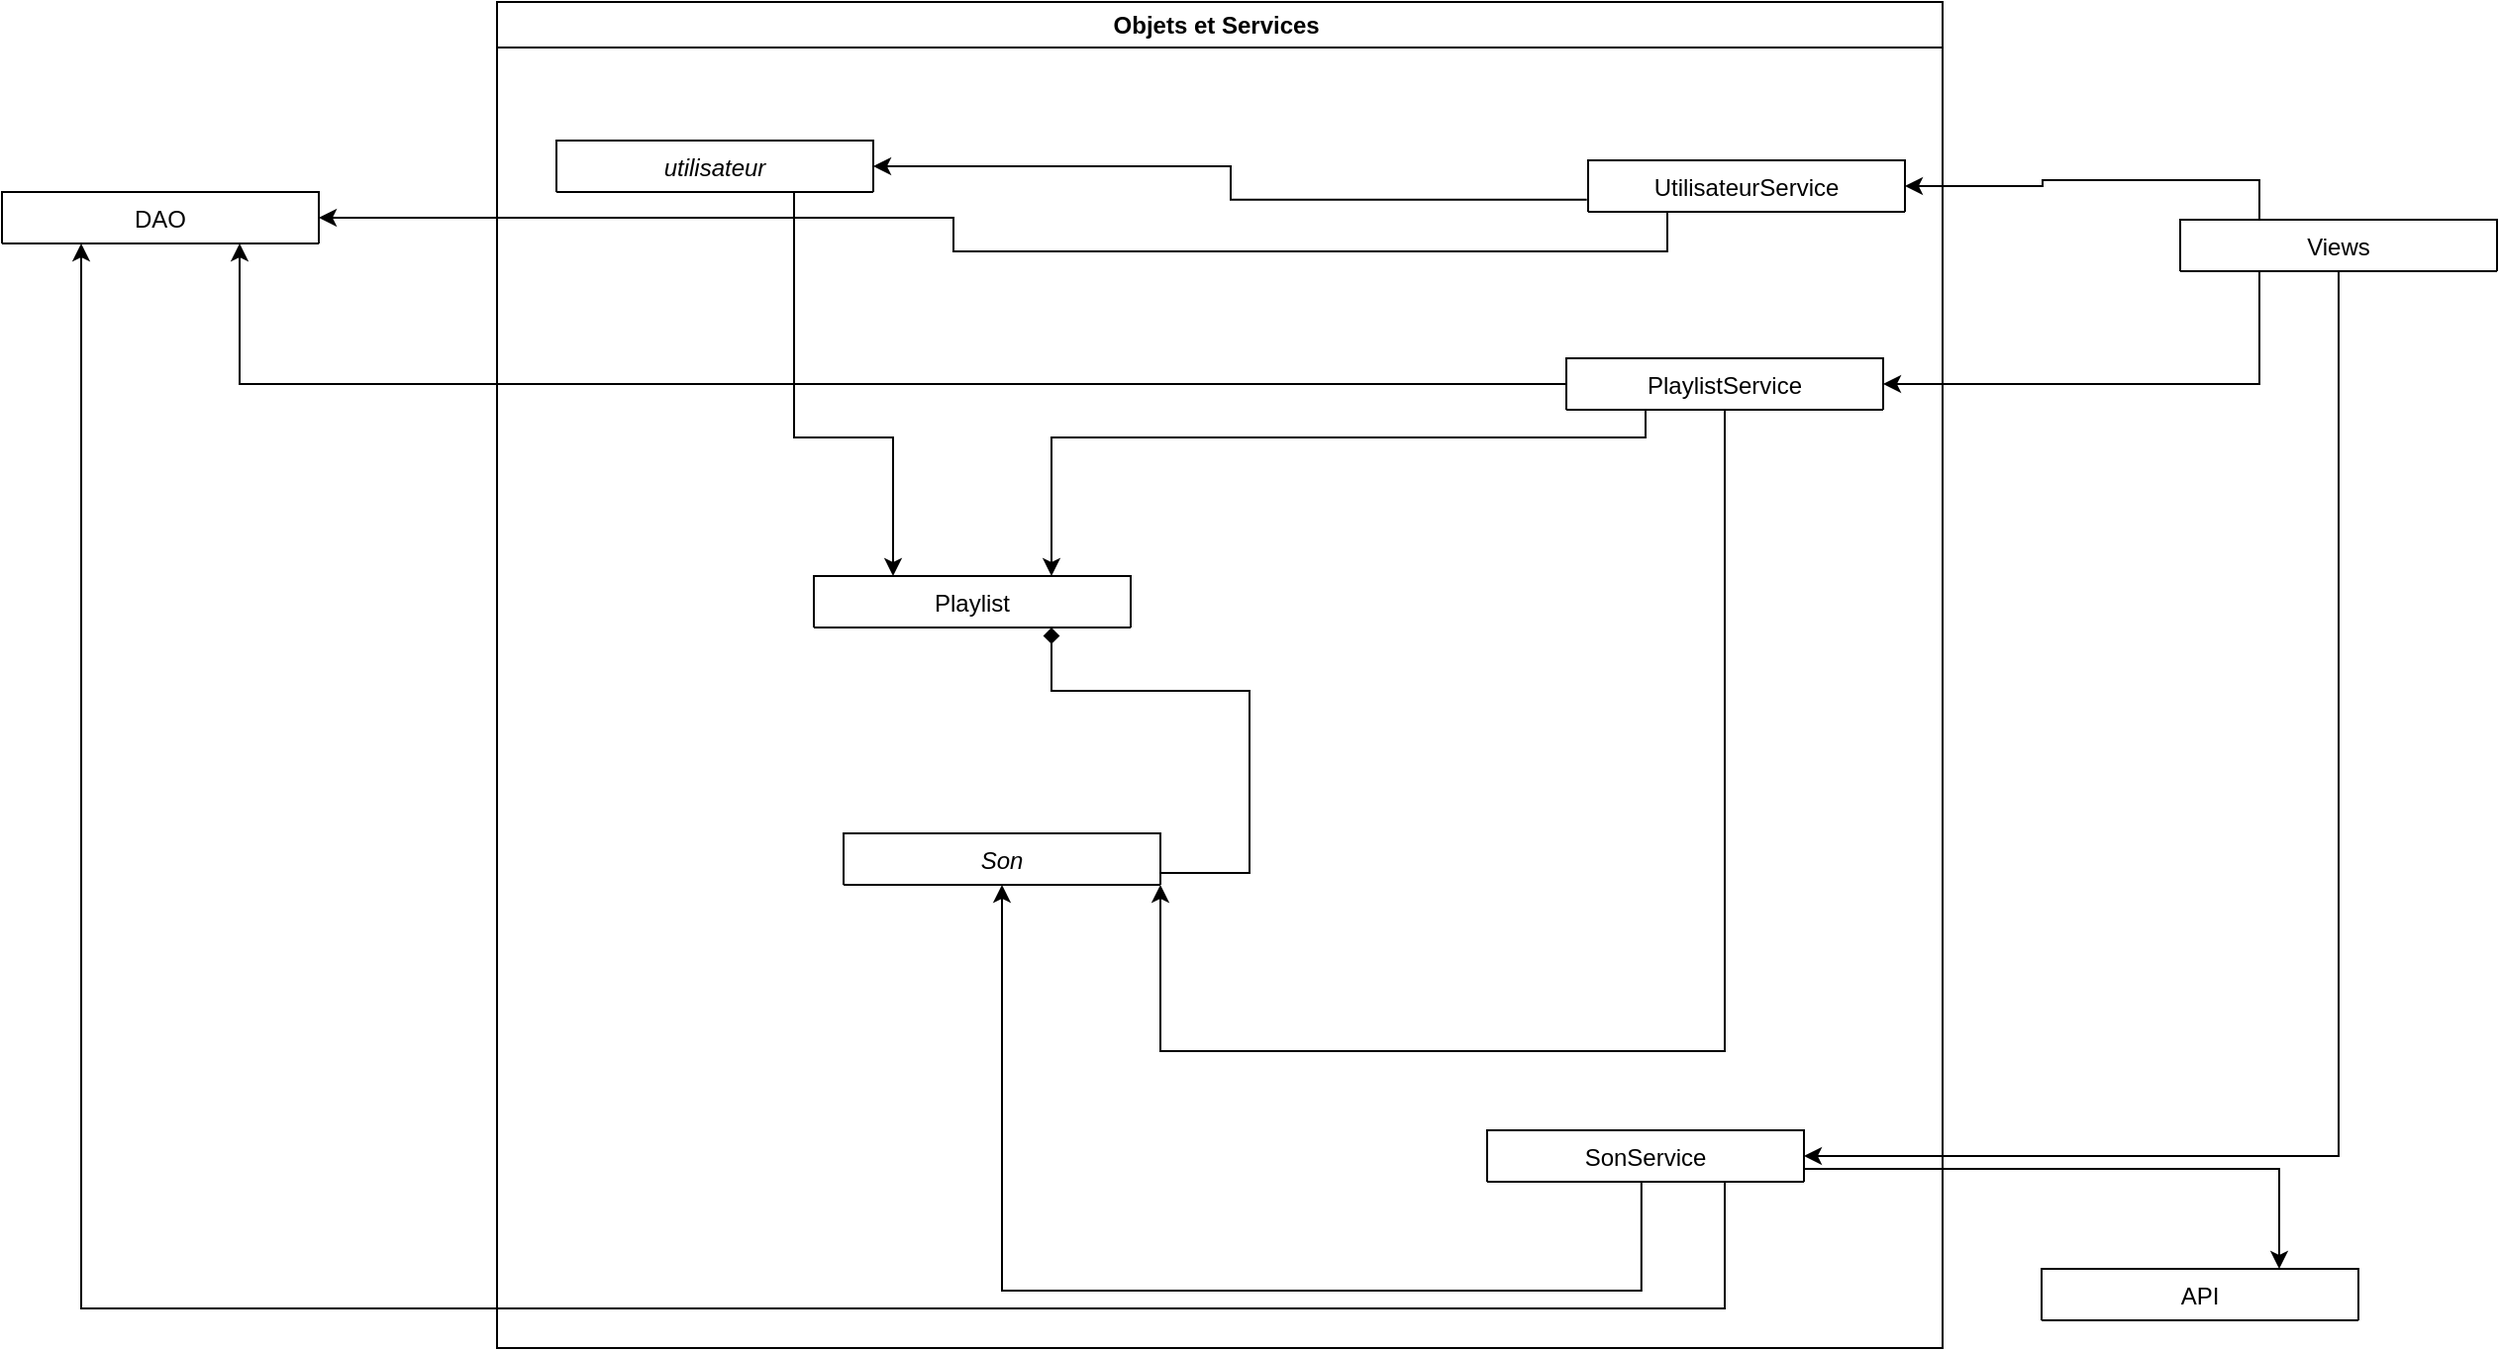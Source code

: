 <mxfile version="25.0.3">
  <diagram id="C5RBs43oDa-KdzZeNtuy" name="Page-1">
    <mxGraphModel dx="1793" dy="930" grid="1" gridSize="10" guides="1" tooltips="1" connect="1" arrows="1" fold="1" page="1" pageScale="1" pageWidth="827" pageHeight="1169" math="0" shadow="0">
      <root>
        <mxCell id="WIyWlLk6GJQsqaUBKTNV-0" />
        <mxCell id="WIyWlLk6GJQsqaUBKTNV-1" parent="WIyWlLk6GJQsqaUBKTNV-0" />
        <mxCell id="u3rmII7wA66VC7M0_gPZ-0" value="Son" style="swimlane;fontStyle=2;align=center;verticalAlign=top;childLayout=stackLayout;horizontal=1;startSize=26;horizontalStack=0;resizeParent=1;resizeLast=0;collapsible=1;marginBottom=0;rounded=0;shadow=0;strokeWidth=1;" vertex="1" collapsed="1" parent="WIyWlLk6GJQsqaUBKTNV-1">
          <mxGeometry x="595" y="840" width="160" height="26" as="geometry">
            <mxRectangle x="315" y="930" width="160" height="180" as="alternateBounds" />
          </mxGeometry>
        </mxCell>
        <mxCell id="u3rmII7wA66VC7M0_gPZ-1" value="id_son : int" style="text;align=left;verticalAlign=top;spacingLeft=4;spacingRight=4;overflow=hidden;rotatable=0;points=[[0,0.5],[1,0.5]];portConstraint=eastwest;rounded=0;shadow=0;html=0;" vertex="1" parent="u3rmII7wA66VC7M0_gPZ-0">
          <mxGeometry y="26" width="160" height="26" as="geometry" />
        </mxCell>
        <mxCell id="u3rmII7wA66VC7M0_gPZ-2" value="nom : str" style="text;align=left;verticalAlign=top;spacingLeft=4;spacingRight=4;overflow=hidden;rotatable=0;points=[[0,0.5],[1,0.5]];portConstraint=eastwest;rounded=0;shadow=0;html=0;" vertex="1" parent="u3rmII7wA66VC7M0_gPZ-0">
          <mxGeometry y="52" width="160" height="26" as="geometry" />
        </mxCell>
        <mxCell id="u3rmII7wA66VC7M0_gPZ-3" value="tags : list[str]&#xa;path_sotckage : Path()" style="text;align=left;verticalAlign=top;spacingLeft=4;spacingRight=4;overflow=hidden;rotatable=0;points=[[0,0.5],[1,0.5]];portConstraint=eastwest;rounded=0;shadow=0;html=0;" vertex="1" parent="u3rmII7wA66VC7M0_gPZ-0">
          <mxGeometry y="78" width="160" height="42" as="geometry" />
        </mxCell>
        <mxCell id="u3rmII7wA66VC7M0_gPZ-4" value="" style="line;html=1;strokeWidth=1;align=left;verticalAlign=middle;spacingTop=-1;spacingLeft=3;spacingRight=3;rotatable=0;labelPosition=right;points=[];portConstraint=eastwest;" vertex="1" parent="u3rmII7wA66VC7M0_gPZ-0">
          <mxGeometry y="120" width="160" height="8" as="geometry" />
        </mxCell>
        <mxCell id="u3rmII7wA66VC7M0_gPZ-5" value="__str__ : str" style="text;align=left;verticalAlign=top;spacingLeft=4;spacingRight=4;overflow=hidden;rotatable=0;points=[[0,0.5],[1,0.5]];portConstraint=eastwest;" vertex="1" parent="u3rmII7wA66VC7M0_gPZ-0">
          <mxGeometry y="128" width="160" height="26" as="geometry" />
        </mxCell>
        <mxCell id="u3rmII7wA66VC7M0_gPZ-6" value="__eq__ : bool" style="text;align=left;verticalAlign=top;spacingLeft=4;spacingRight=4;overflow=hidden;rotatable=0;points=[[0,0.5],[1,0.5]];portConstraint=eastwest;" vertex="1" parent="u3rmII7wA66VC7M0_gPZ-0">
          <mxGeometry y="154" width="160" height="26" as="geometry" />
        </mxCell>
        <mxCell id="u3rmII7wA66VC7M0_gPZ-7" style="edgeStyle=orthogonalEdgeStyle;rounded=0;orthogonalLoop=1;jettySize=auto;html=1;endArrow=diamond;endFill=1;exitX=1;exitY=0.5;exitDx=0;exitDy=0;entryX=0.75;entryY=1;entryDx=0;entryDy=0;" edge="1" parent="WIyWlLk6GJQsqaUBKTNV-1" source="u3rmII7wA66VC7M0_gPZ-1" target="u3rmII7wA66VC7M0_gPZ-8">
          <mxGeometry relative="1" as="geometry">
            <mxPoint x="876.56" y="897.96" as="sourcePoint" />
            <mxPoint x="1099.0" y="660.0" as="targetPoint" />
            <Array as="points">
              <mxPoint x="755" y="860" />
              <mxPoint x="800" y="860" />
              <mxPoint x="800" y="768" />
              <mxPoint x="700" y="768" />
            </Array>
          </mxGeometry>
        </mxCell>
        <mxCell id="u3rmII7wA66VC7M0_gPZ-8" value="Playlist" style="swimlane;fontStyle=0;align=center;verticalAlign=top;childLayout=stackLayout;horizontal=1;startSize=26;horizontalStack=0;resizeParent=1;resizeLast=0;collapsible=1;marginBottom=0;rounded=0;shadow=0;strokeWidth=1;" vertex="1" collapsed="1" parent="WIyWlLk6GJQsqaUBKTNV-1">
          <mxGeometry x="580" y="710" width="160" height="26" as="geometry">
            <mxRectangle x="280" y="620" width="240" height="270" as="alternateBounds" />
          </mxGeometry>
        </mxCell>
        <mxCell id="u3rmII7wA66VC7M0_gPZ-9" value="utilisateur : Utilisateur" style="text;align=left;verticalAlign=top;spacingLeft=4;spacingRight=4;overflow=hidden;rotatable=0;points=[[0,0.5],[1,0.5]];portConstraint=eastwest;" vertex="1" parent="u3rmII7wA66VC7M0_gPZ-8">
          <mxGeometry y="26" width="240" height="26" as="geometry" />
        </mxCell>
        <mxCell id="u3rmII7wA66VC7M0_gPZ-10" value="id_playlist : int" style="text;align=left;verticalAlign=top;spacingLeft=4;spacingRight=4;overflow=hidden;rotatable=0;points=[[0,0.5],[1,0.5]];portConstraint=eastwest;" vertex="1" parent="u3rmII7wA66VC7M0_gPZ-8">
          <mxGeometry y="52" width="240" height="26" as="geometry" />
        </mxCell>
        <mxCell id="u3rmII7wA66VC7M0_gPZ-11" value="nom_playlist : str" style="text;align=left;verticalAlign=top;spacingLeft=4;spacingRight=4;overflow=hidden;rotatable=0;points=[[0,0.5],[1,0.5]];portConstraint=eastwest;" vertex="1" parent="u3rmII7wA66VC7M0_gPZ-8">
          <mxGeometry y="78" width="240" height="26" as="geometry" />
        </mxCell>
        <mxCell id="u3rmII7wA66VC7M0_gPZ-12" value="list_son : [[son : Son, ordre:int]]" style="text;align=left;verticalAlign=top;spacingLeft=4;spacingRight=4;overflow=hidden;rotatable=0;points=[[0,0.5],[1,0.5]];portConstraint=eastwest;" vertex="1" parent="u3rmII7wA66VC7M0_gPZ-8">
          <mxGeometry y="104" width="240" height="26" as="geometry" />
        </mxCell>
        <mxCell id="u3rmII7wA66VC7M0_gPZ-13" value="" style="line;html=1;strokeWidth=1;align=left;verticalAlign=middle;spacingTop=-1;spacingLeft=3;spacingRight=3;rotatable=0;labelPosition=right;points=[];portConstraint=eastwest;" vertex="1" parent="u3rmII7wA66VC7M0_gPZ-8">
          <mxGeometry y="130" width="240" height="8" as="geometry" />
        </mxCell>
        <mxCell id="u3rmII7wA66VC7M0_gPZ-14" value="ajouter_son_playlist(son : Son, ordre : int)" style="text;align=left;verticalAlign=top;spacingLeft=4;spacingRight=4;overflow=hidden;rotatable=0;points=[[0,0.5],[1,0.5]];portConstraint=eastwest;" vertex="1" parent="u3rmII7wA66VC7M0_gPZ-8">
          <mxGeometry y="138" width="240" height="26" as="geometry" />
        </mxCell>
        <mxCell id="u3rmII7wA66VC7M0_gPZ-15" value="supprimer_son(son : Son) : bool" style="text;align=left;verticalAlign=top;spacingLeft=4;spacingRight=4;overflow=hidden;rotatable=0;points=[[0,0.5],[1,0.5]];portConstraint=eastwest;" vertex="1" parent="u3rmII7wA66VC7M0_gPZ-8">
          <mxGeometry y="164" width="240" height="26" as="geometry" />
        </mxCell>
        <mxCell id="u3rmII7wA66VC7M0_gPZ-16" value="changer_ordre(son: Son, ordre : int)" style="text;align=left;verticalAlign=top;spacingLeft=4;spacingRight=4;overflow=hidden;rotatable=0;points=[[0,0.5],[1,0.5]];portConstraint=eastwest;" vertex="1" parent="u3rmII7wA66VC7M0_gPZ-8">
          <mxGeometry y="190" width="240" height="26" as="geometry" />
        </mxCell>
        <mxCell id="u3rmII7wA66VC7M0_gPZ-17" value="changer_nom_playlist(nouveau_nom : str)&#xa;__str__ : str" style="text;align=left;verticalAlign=top;spacingLeft=4;spacingRight=4;overflow=hidden;rotatable=0;points=[[0,0.5],[1,0.5]];portConstraint=eastwest;" vertex="1" parent="u3rmII7wA66VC7M0_gPZ-8">
          <mxGeometry y="216" width="240" height="44" as="geometry" />
        </mxCell>
        <mxCell id="u3rmII7wA66VC7M0_gPZ-18" value="utilisateur" style="swimlane;fontStyle=2;align=center;verticalAlign=top;childLayout=stackLayout;horizontal=1;startSize=26;horizontalStack=0;resizeParent=1;resizeLast=0;collapsible=1;marginBottom=0;rounded=0;shadow=0;strokeWidth=1;" vertex="1" collapsed="1" parent="WIyWlLk6GJQsqaUBKTNV-1">
          <mxGeometry x="450" y="490" width="160" height="26" as="geometry">
            <mxRectangle x="289" y="140" width="250" height="130" as="alternateBounds" />
          </mxGeometry>
        </mxCell>
        <mxCell id="u3rmII7wA66VC7M0_gPZ-19" value="pseudo : str&#xa;mdp_hache" style="text;align=left;verticalAlign=top;spacingLeft=4;spacingRight=4;overflow=hidden;rotatable=0;points=[[0,0.5],[1,0.5]];portConstraint=eastwest;" vertex="1" parent="u3rmII7wA66VC7M0_gPZ-18">
          <mxGeometry y="26" width="250" height="44" as="geometry" />
        </mxCell>
        <mxCell id="u3rmII7wA66VC7M0_gPZ-20" value="" style="line;html=1;strokeWidth=1;align=left;verticalAlign=middle;spacingTop=-1;spacingLeft=3;spacingRight=3;rotatable=0;labelPosition=right;points=[];portConstraint=eastwest;" vertex="1" parent="u3rmII7wA66VC7M0_gPZ-18">
          <mxGeometry y="70" width="250" height="16" as="geometry" />
        </mxCell>
        <mxCell id="u3rmII7wA66VC7M0_gPZ-21" value="__str__() : str" style="text;align=left;verticalAlign=top;spacingLeft=4;spacingRight=4;overflow=hidden;rotatable=0;points=[[0,0.5],[1,0.5]];portConstraint=eastwest;" vertex="1" parent="u3rmII7wA66VC7M0_gPZ-18">
          <mxGeometry y="86" width="250" height="34" as="geometry" />
        </mxCell>
        <mxCell id="u3rmII7wA66VC7M0_gPZ-50" style="edgeStyle=orthogonalEdgeStyle;rounded=0;orthogonalLoop=1;jettySize=auto;html=1;exitX=0;exitY=0.5;exitDx=0;exitDy=0;entryX=0.75;entryY=1;entryDx=0;entryDy=0;" edge="1" parent="WIyWlLk6GJQsqaUBKTNV-1" source="u3rmII7wA66VC7M0_gPZ-22" target="u3rmII7wA66VC7M0_gPZ-46">
          <mxGeometry relative="1" as="geometry" />
        </mxCell>
        <mxCell id="u3rmII7wA66VC7M0_gPZ-22" value="PlaylistService" style="swimlane;fontStyle=0;align=center;verticalAlign=top;childLayout=stackLayout;horizontal=1;startSize=26;horizontalStack=0;resizeParent=1;resizeLast=0;collapsible=1;marginBottom=0;rounded=0;shadow=0;strokeWidth=1;" vertex="1" collapsed="1" parent="WIyWlLk6GJQsqaUBKTNV-1">
          <mxGeometry x="960" y="600" width="160" height="26" as="geometry">
            <mxRectangle x="780" y="400" width="350" height="204" as="alternateBounds" />
          </mxGeometry>
        </mxCell>
        <mxCell id="u3rmII7wA66VC7M0_gPZ-23" value="" style="line;html=1;strokeWidth=1;align=left;verticalAlign=middle;spacingTop=-1;spacingLeft=3;spacingRight=3;rotatable=0;labelPosition=right;points=[];portConstraint=eastwest;" vertex="1" parent="u3rmII7wA66VC7M0_gPZ-22">
          <mxGeometry y="26" width="350" height="8" as="geometry" />
        </mxCell>
        <mxCell id="u3rmII7wA66VC7M0_gPZ-24" value="+ creer_playlist(nom_playlist : str, list_son = [[]])&#xa;+ supprimer_playlist() &#xa;+ modifier_nom_playlist(nouveau_nom : str)&#xa;+ changer_ordre_son(son: Son, ordre:int)&#xa;+ retirer_son_playlist(son: Son)&#xa;+ copier_playlist()&#xa;+ ajouter_son_a_playlist(son: Son, ordre : int)&#xa;+ play_playlist()&#xa;+ play_next_son()&#xa;+ afficher_playlist() : list(Playlist)&#xa;+ afficher_playlist_tous() : list(Playlist)&#xa;" style="text;align=left;verticalAlign=top;spacingLeft=4;spacingRight=4;overflow=hidden;rotatable=0;points=[[0,0.5],[1,0.5]];portConstraint=eastwest;" vertex="1" parent="u3rmII7wA66VC7M0_gPZ-22">
          <mxGeometry y="34" width="350" height="170" as="geometry" />
        </mxCell>
        <mxCell id="u3rmII7wA66VC7M0_gPZ-49" style="edgeStyle=orthogonalEdgeStyle;rounded=0;orthogonalLoop=1;jettySize=auto;html=1;exitX=0.25;exitY=1;exitDx=0;exitDy=0;entryX=1;entryY=0.5;entryDx=0;entryDy=0;" edge="1" parent="WIyWlLk6GJQsqaUBKTNV-1" source="u3rmII7wA66VC7M0_gPZ-25" target="u3rmII7wA66VC7M0_gPZ-46">
          <mxGeometry relative="1" as="geometry" />
        </mxCell>
        <mxCell id="u3rmII7wA66VC7M0_gPZ-25" value="UtilisateurService" style="swimlane;fontStyle=0;align=center;verticalAlign=top;childLayout=stackLayout;horizontal=1;startSize=26;horizontalStack=0;resizeParent=1;resizeLast=0;collapsible=1;marginBottom=0;rounded=0;shadow=0;strokeWidth=1;" vertex="1" collapsed="1" parent="WIyWlLk6GJQsqaUBKTNV-1">
          <mxGeometry x="971" y="500" width="160" height="26" as="geometry">
            <mxRectangle x="810" y="150" width="340" height="160" as="alternateBounds" />
          </mxGeometry>
        </mxCell>
        <mxCell id="u3rmII7wA66VC7M0_gPZ-26" value="" style="line;html=1;strokeWidth=1;align=left;verticalAlign=middle;spacingTop=-1;spacingLeft=3;spacingRight=3;rotatable=0;labelPosition=right;points=[];portConstraint=eastwest;" vertex="1" parent="u3rmII7wA66VC7M0_gPZ-25">
          <mxGeometry y="26" width="340" height="8" as="geometry" />
        </mxCell>
        <mxCell id="u3rmII7wA66VC7M0_gPZ-27" value="+ se_connecter(mdp_nh : str, pseudo : str) : bool&#xa;+ hacher_mdp(mdp_nh : str) : str&#xa;+ creer_utilisateur(mdp_nh : str, pseudo :str) : Utilisateur&#xa;+ deconnecter_utilisateur()&#xa;+ modifier_utilisateur(pseudo_utilisateur : str, &#xa;nv_mdp_nh : str) : Utilisateur&#xa;&#xa;" style="text;align=left;verticalAlign=top;spacingLeft=4;spacingRight=4;overflow=hidden;rotatable=0;points=[[0,0.5],[1,0.5]];portConstraint=eastwest;" vertex="1" parent="u3rmII7wA66VC7M0_gPZ-25">
          <mxGeometry y="34" width="340" height="86" as="geometry" />
        </mxCell>
        <mxCell id="u3rmII7wA66VC7M0_gPZ-28" style="edgeStyle=orthogonalEdgeStyle;rounded=0;orthogonalLoop=1;jettySize=auto;html=1;exitX=-0.004;exitY=0.765;exitDx=0;exitDy=0;exitPerimeter=0;" edge="1" parent="WIyWlLk6GJQsqaUBKTNV-1" source="u3rmII7wA66VC7M0_gPZ-27" target="u3rmII7wA66VC7M0_gPZ-18">
          <mxGeometry relative="1" as="geometry">
            <mxPoint x="1101" y="680" as="sourcePoint" />
          </mxGeometry>
        </mxCell>
        <mxCell id="u3rmII7wA66VC7M0_gPZ-29" value="" style="edgeStyle=orthogonalEdgeStyle;rounded=0;orthogonalLoop=1;jettySize=auto;html=1;exitX=0.25;exitY=1;exitDx=0;exitDy=0;entryX=0.75;entryY=0;entryDx=0;entryDy=0;" edge="1" parent="WIyWlLk6GJQsqaUBKTNV-1" source="u3rmII7wA66VC7M0_gPZ-22" target="u3rmII7wA66VC7M0_gPZ-8">
          <mxGeometry relative="1" as="geometry">
            <mxPoint x="900" y="640" as="sourcePoint" />
            <mxPoint x="440" y="633" as="targetPoint" />
            <Array as="points">
              <mxPoint x="1000" y="640" />
              <mxPoint x="700" y="640" />
            </Array>
          </mxGeometry>
        </mxCell>
        <mxCell id="u3rmII7wA66VC7M0_gPZ-51" style="edgeStyle=orthogonalEdgeStyle;rounded=0;orthogonalLoop=1;jettySize=auto;html=1;exitX=0.75;exitY=1;exitDx=0;exitDy=0;entryX=0.25;entryY=1;entryDx=0;entryDy=0;" edge="1" parent="WIyWlLk6GJQsqaUBKTNV-1" source="u3rmII7wA66VC7M0_gPZ-30" target="u3rmII7wA66VC7M0_gPZ-46">
          <mxGeometry relative="1" as="geometry">
            <Array as="points">
              <mxPoint x="1040" y="1080" />
              <mxPoint x="210" y="1080" />
            </Array>
          </mxGeometry>
        </mxCell>
        <mxCell id="u3rmII7wA66VC7M0_gPZ-52" style="edgeStyle=orthogonalEdgeStyle;rounded=0;orthogonalLoop=1;jettySize=auto;html=1;exitX=1;exitY=0.75;exitDx=0;exitDy=0;entryX=0.75;entryY=0;entryDx=0;entryDy=0;" edge="1" parent="WIyWlLk6GJQsqaUBKTNV-1" source="u3rmII7wA66VC7M0_gPZ-30" target="u3rmII7wA66VC7M0_gPZ-53">
          <mxGeometry relative="1" as="geometry">
            <mxPoint x="1280" y="1060" as="targetPoint" />
          </mxGeometry>
        </mxCell>
        <mxCell id="u3rmII7wA66VC7M0_gPZ-30" value="SonService" style="swimlane;fontStyle=0;align=center;verticalAlign=top;childLayout=stackLayout;horizontal=1;startSize=26;horizontalStack=0;resizeParent=1;resizeLast=0;collapsible=1;marginBottom=0;rounded=0;shadow=0;strokeWidth=1;" vertex="1" collapsed="1" parent="WIyWlLk6GJQsqaUBKTNV-1">
          <mxGeometry x="920" y="990" width="160" height="26" as="geometry">
            <mxRectangle x="850" y="710" width="290" height="310" as="alternateBounds" />
          </mxGeometry>
        </mxCell>
        <mxCell id="u3rmII7wA66VC7M0_gPZ-31" value="" style="line;html=1;strokeWidth=1;align=left;verticalAlign=middle;spacingTop=-1;spacingLeft=3;spacingRight=3;rotatable=0;labelPosition=right;points=[];portConstraint=eastwest;" vertex="1" parent="u3rmII7wA66VC7M0_gPZ-30">
          <mxGeometry y="26" width="290" height="8" as="geometry" />
        </mxCell>
        <mxCell id="u3rmII7wA66VC7M0_gPZ-32" value="+ ajouter_son(son: Son) : bool&#xa;+ supprimer_son(son: Son)&#xa;+ lister_son()&#xa;+ mute()&#xa;+ unmute()&#xa;+ augmenter_volume()&#xa;+ diminuer_volume()&#xa;+ play( son, duree)&#xa;+ resume()&#xa;+ stop()&#xa;+ stop_channel(canal:  int)&#xa;+  play_canal(son, temps, canal)&#xa;+ pause_canal(canal)&#xa;+ jouer_aleatoire(son, attente_min, attente_max, duree, canal)&#xa;+ pause()&#xa;+ unpause()&#xa;+ play_channel(son : Son, canal = None)&#xa;+ stop_sauf_plist()&#xa;+ selectionner_canal(canal)" style="text;align=left;verticalAlign=top;spacingLeft=4;spacingRight=4;overflow=hidden;rotatable=0;points=[[0,0.5],[1,0.5]];portConstraint=eastwest;" vertex="1" parent="u3rmII7wA66VC7M0_gPZ-30">
          <mxGeometry y="34" width="290" height="276" as="geometry" />
        </mxCell>
        <mxCell id="u3rmII7wA66VC7M0_gPZ-34" style="edgeStyle=orthogonalEdgeStyle;rounded=0;orthogonalLoop=1;jettySize=auto;html=1;entryX=0.5;entryY=1;entryDx=0;entryDy=0;exitX=0.487;exitY=1.01;exitDx=0;exitDy=0;exitPerimeter=0;" edge="1" parent="WIyWlLk6GJQsqaUBKTNV-1" source="u3rmII7wA66VC7M0_gPZ-32" target="u3rmII7wA66VC7M0_gPZ-0">
          <mxGeometry relative="1" as="geometry">
            <mxPoint x="969.04" y="1050" as="sourcePoint" />
            <mxPoint x="660" y="1189.996" as="targetPoint" />
            <Array as="points">
              <mxPoint x="998" y="1071" />
              <mxPoint x="675" y="1071" />
            </Array>
          </mxGeometry>
        </mxCell>
        <mxCell id="u3rmII7wA66VC7M0_gPZ-35" value="" style="edgeStyle=orthogonalEdgeStyle;rounded=0;orthogonalLoop=1;jettySize=auto;html=1;exitX=0.5;exitY=1;exitDx=0;exitDy=0;entryX=1;entryY=1;entryDx=0;entryDy=0;" edge="1" parent="WIyWlLk6GJQsqaUBKTNV-1" source="u3rmII7wA66VC7M0_gPZ-22" target="u3rmII7wA66VC7M0_gPZ-0">
          <mxGeometry relative="1" as="geometry">
            <mxPoint x="1100" y="993" as="sourcePoint" />
            <mxPoint x="715" y="866" as="targetPoint" />
            <Array as="points">
              <mxPoint x="1040" y="950" />
              <mxPoint x="755" y="950" />
            </Array>
          </mxGeometry>
        </mxCell>
        <mxCell id="u3rmII7wA66VC7M0_gPZ-37" style="edgeStyle=orthogonalEdgeStyle;rounded=0;orthogonalLoop=1;jettySize=auto;html=1;entryX=0.25;entryY=0;entryDx=0;entryDy=0;exitX=0.75;exitY=1;exitDx=0;exitDy=0;" edge="1" parent="WIyWlLk6GJQsqaUBKTNV-1" source="u3rmII7wA66VC7M0_gPZ-18" target="u3rmII7wA66VC7M0_gPZ-8">
          <mxGeometry relative="1" as="geometry">
            <mxPoint x="570" y="533" as="sourcePoint" />
            <mxPoint x="500" y="693" as="targetPoint" />
            <Array as="points">
              <mxPoint x="570" y="640" />
              <mxPoint x="620" y="640" />
            </Array>
          </mxGeometry>
        </mxCell>
        <mxCell id="u3rmII7wA66VC7M0_gPZ-39" value="Objets et Services&amp;nbsp;" style="swimlane;whiteSpace=wrap;html=1;" vertex="1" parent="WIyWlLk6GJQsqaUBKTNV-1">
          <mxGeometry x="420" y="420" width="730" height="680" as="geometry" />
        </mxCell>
        <mxCell id="u3rmII7wA66VC7M0_gPZ-40" value="Views" style="swimlane;fontStyle=0;align=center;verticalAlign=top;childLayout=stackLayout;horizontal=1;startSize=26;horizontalStack=0;resizeParent=1;resizeLast=0;collapsible=1;marginBottom=0;rounded=0;shadow=0;strokeWidth=1;" vertex="1" collapsed="1" parent="WIyWlLk6GJQsqaUBKTNV-1">
          <mxGeometry x="1270" y="530" width="160" height="26" as="geometry">
            <mxRectangle x="810" y="150" width="340" height="160" as="alternateBounds" />
          </mxGeometry>
        </mxCell>
        <mxCell id="u3rmII7wA66VC7M0_gPZ-41" value="" style="line;html=1;strokeWidth=1;align=left;verticalAlign=middle;spacingTop=-1;spacingLeft=3;spacingRight=3;rotatable=0;labelPosition=right;points=[];portConstraint=eastwest;" vertex="1" parent="u3rmII7wA66VC7M0_gPZ-40">
          <mxGeometry y="26" width="340" height="8" as="geometry" />
        </mxCell>
        <mxCell id="u3rmII7wA66VC7M0_gPZ-42" value="+ se_connecter(mdp_nh : str, pseudo : str) : bool&#xa;+ hacher_mdp(mdp_nh : str) : str&#xa;+ creer_utilisateur(mdp_nh : str, pseudo :str) : Utilisateur&#xa;+ deconnecter_utilisateur()&#xa;+ modifier_utilisateur(pseudo_utilisateur : str, &#xa;nv_mdp_nh : str) : Utilisateur&#xa;&#xa;" style="text;align=left;verticalAlign=top;spacingLeft=4;spacingRight=4;overflow=hidden;rotatable=0;points=[[0,0.5],[1,0.5]];portConstraint=eastwest;" vertex="1" parent="u3rmII7wA66VC7M0_gPZ-40">
          <mxGeometry y="34" width="340" height="86" as="geometry" />
        </mxCell>
        <mxCell id="u3rmII7wA66VC7M0_gPZ-43" style="edgeStyle=orthogonalEdgeStyle;rounded=0;orthogonalLoop=1;jettySize=auto;html=1;exitX=0.5;exitY=1;exitDx=0;exitDy=0;entryX=1;entryY=0.5;entryDx=0;entryDy=0;" edge="1" parent="WIyWlLk6GJQsqaUBKTNV-1" source="u3rmII7wA66VC7M0_gPZ-40" target="u3rmII7wA66VC7M0_gPZ-30">
          <mxGeometry relative="1" as="geometry">
            <mxPoint x="1550" y="706" as="sourcePoint" />
            <mxPoint x="1190" y="689" as="targetPoint" />
          </mxGeometry>
        </mxCell>
        <mxCell id="u3rmII7wA66VC7M0_gPZ-44" style="edgeStyle=orthogonalEdgeStyle;rounded=0;orthogonalLoop=1;jettySize=auto;html=1;exitX=0.25;exitY=1;exitDx=0;exitDy=0;entryX=1;entryY=0.5;entryDx=0;entryDy=0;" edge="1" parent="WIyWlLk6GJQsqaUBKTNV-1" source="u3rmII7wA66VC7M0_gPZ-40" target="u3rmII7wA66VC7M0_gPZ-22">
          <mxGeometry relative="1" as="geometry">
            <mxPoint x="1360" y="566" as="sourcePoint" />
            <mxPoint x="1090" y="1013" as="targetPoint" />
          </mxGeometry>
        </mxCell>
        <mxCell id="u3rmII7wA66VC7M0_gPZ-45" style="edgeStyle=orthogonalEdgeStyle;rounded=0;orthogonalLoop=1;jettySize=auto;html=1;exitX=0.25;exitY=0;exitDx=0;exitDy=0;entryX=1;entryY=0.5;entryDx=0;entryDy=0;" edge="1" parent="WIyWlLk6GJQsqaUBKTNV-1" source="u3rmII7wA66VC7M0_gPZ-40" target="u3rmII7wA66VC7M0_gPZ-25">
          <mxGeometry relative="1" as="geometry">
            <mxPoint x="1321" y="400" as="sourcePoint" />
            <mxPoint x="1131" y="457" as="targetPoint" />
          </mxGeometry>
        </mxCell>
        <mxCell id="u3rmII7wA66VC7M0_gPZ-46" value="DAO" style="swimlane;fontStyle=0;align=center;verticalAlign=top;childLayout=stackLayout;horizontal=1;startSize=26;horizontalStack=0;resizeParent=1;resizeLast=0;collapsible=1;marginBottom=0;rounded=0;shadow=0;strokeWidth=1;" vertex="1" collapsed="1" parent="WIyWlLk6GJQsqaUBKTNV-1">
          <mxGeometry x="170" y="516" width="160" height="26" as="geometry">
            <mxRectangle x="810" y="150" width="340" height="160" as="alternateBounds" />
          </mxGeometry>
        </mxCell>
        <mxCell id="u3rmII7wA66VC7M0_gPZ-47" value="" style="line;html=1;strokeWidth=1;align=left;verticalAlign=middle;spacingTop=-1;spacingLeft=3;spacingRight=3;rotatable=0;labelPosition=right;points=[];portConstraint=eastwest;" vertex="1" parent="u3rmII7wA66VC7M0_gPZ-46">
          <mxGeometry y="26" width="340" height="8" as="geometry" />
        </mxCell>
        <mxCell id="u3rmII7wA66VC7M0_gPZ-48" value="+ se_connecter(mdp_nh : str, pseudo : str) : bool&#xa;+ hacher_mdp(mdp_nh : str) : str&#xa;+ creer_utilisateur(mdp_nh : str, pseudo :str) : Utilisateur&#xa;+ deconnecter_utilisateur()&#xa;+ modifier_utilisateur(pseudo_utilisateur : str, &#xa;nv_mdp_nh : str) : Utilisateur&#xa;&#xa;" style="text;align=left;verticalAlign=top;spacingLeft=4;spacingRight=4;overflow=hidden;rotatable=0;points=[[0,0.5],[1,0.5]];portConstraint=eastwest;" vertex="1" parent="u3rmII7wA66VC7M0_gPZ-46">
          <mxGeometry y="34" width="340" height="86" as="geometry" />
        </mxCell>
        <mxCell id="u3rmII7wA66VC7M0_gPZ-53" value="API" style="swimlane;fontStyle=0;align=center;verticalAlign=top;childLayout=stackLayout;horizontal=1;startSize=26;horizontalStack=0;resizeParent=1;resizeLast=0;collapsible=1;marginBottom=0;rounded=0;shadow=0;strokeWidth=1;" vertex="1" collapsed="1" parent="WIyWlLk6GJQsqaUBKTNV-1">
          <mxGeometry x="1200" y="1060" width="160" height="26" as="geometry">
            <mxRectangle x="810" y="150" width="340" height="160" as="alternateBounds" />
          </mxGeometry>
        </mxCell>
        <mxCell id="u3rmII7wA66VC7M0_gPZ-54" value="" style="line;html=1;strokeWidth=1;align=left;verticalAlign=middle;spacingTop=-1;spacingLeft=3;spacingRight=3;rotatable=0;labelPosition=right;points=[];portConstraint=eastwest;" vertex="1" parent="u3rmII7wA66VC7M0_gPZ-53">
          <mxGeometry y="26" width="340" height="8" as="geometry" />
        </mxCell>
        <mxCell id="u3rmII7wA66VC7M0_gPZ-55" value="+ se_connecter(mdp_nh : str, pseudo : str) : bool&#xa;+ hacher_mdp(mdp_nh : str) : str&#xa;+ creer_utilisateur(mdp_nh : str, pseudo :str) : Utilisateur&#xa;+ deconnecter_utilisateur()&#xa;+ modifier_utilisateur(pseudo_utilisateur : str, &#xa;nv_mdp_nh : str) : Utilisateur&#xa;&#xa;" style="text;align=left;verticalAlign=top;spacingLeft=4;spacingRight=4;overflow=hidden;rotatable=0;points=[[0,0.5],[1,0.5]];portConstraint=eastwest;" vertex="1" parent="u3rmII7wA66VC7M0_gPZ-53">
          <mxGeometry y="34" width="340" height="86" as="geometry" />
        </mxCell>
      </root>
    </mxGraphModel>
  </diagram>
</mxfile>
